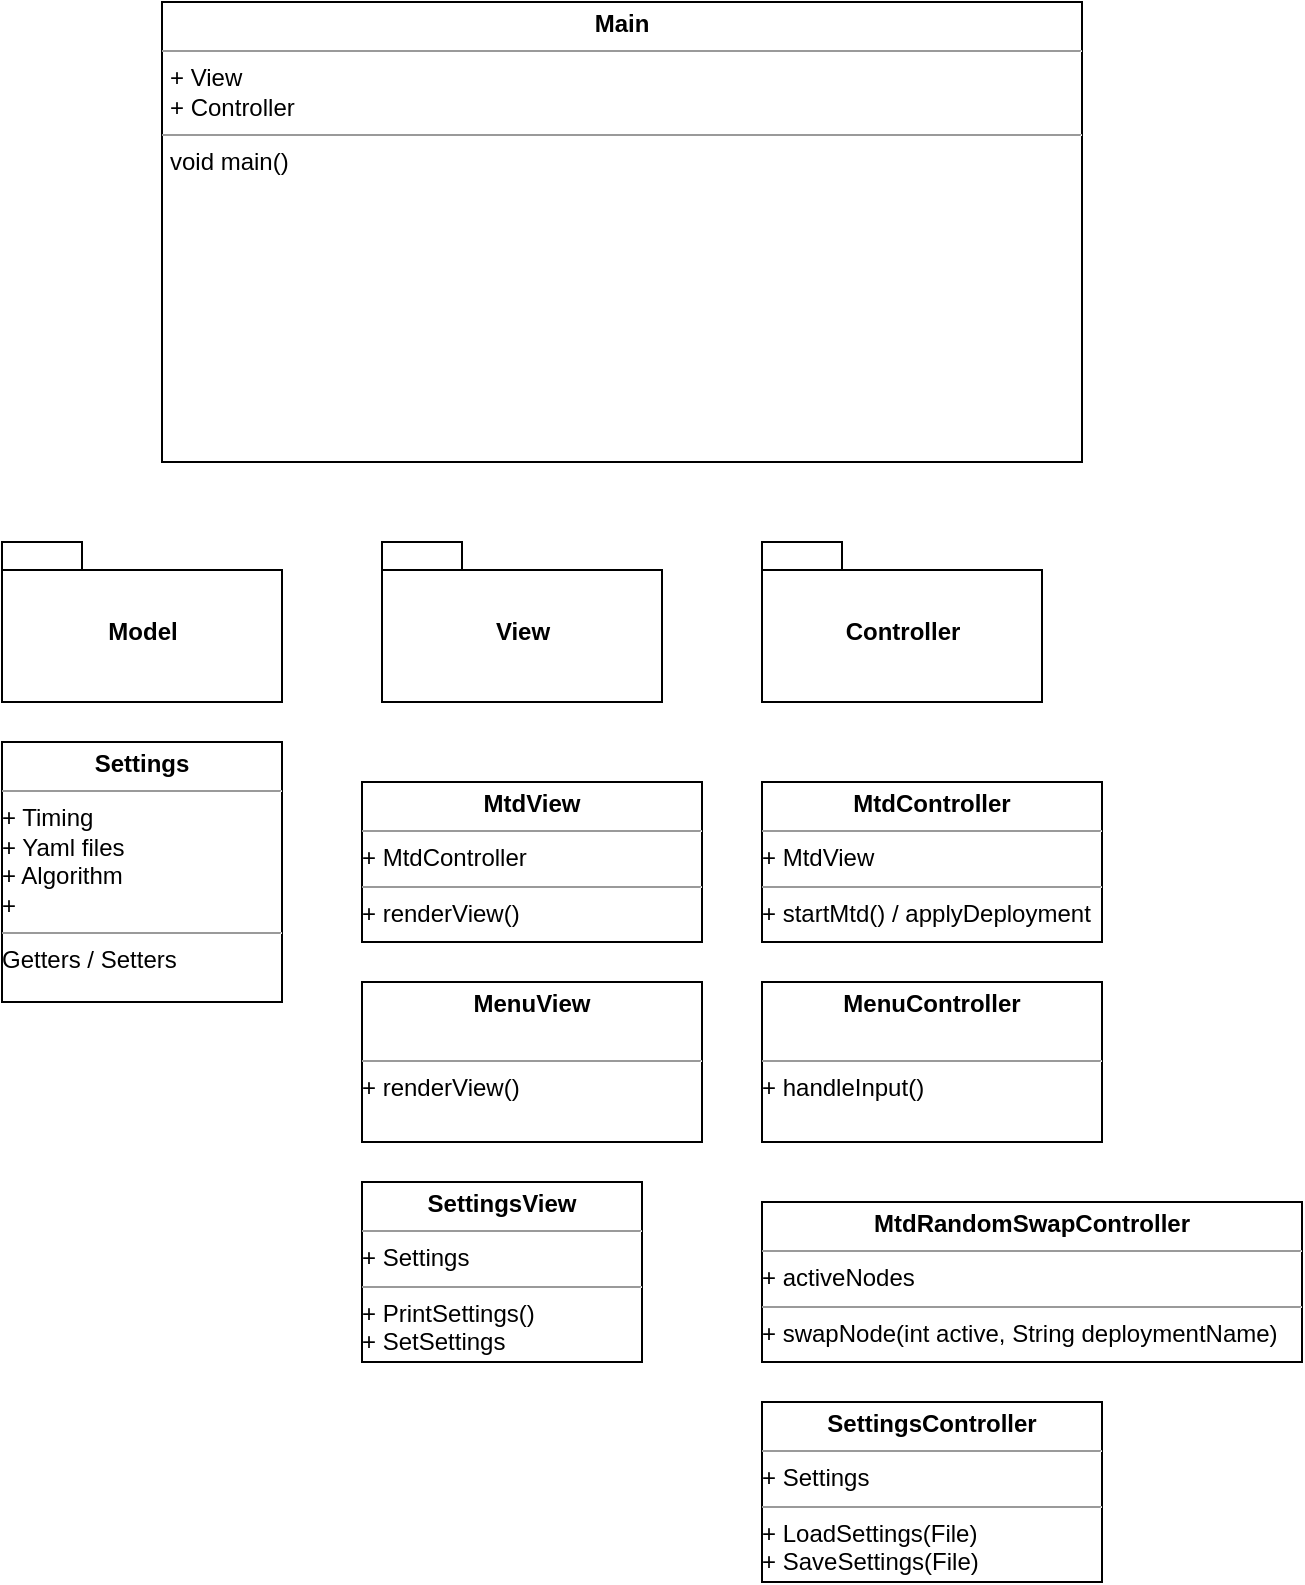 <mxfile version="17.1.0" type="device"><diagram id="wZAWWL7xO27aQqVeq8xo" name="Page-1"><mxGraphModel dx="1100" dy="754" grid="1" gridSize="10" guides="1" tooltips="1" connect="1" arrows="1" fold="1" page="1" pageScale="1" pageWidth="850" pageHeight="1100" math="0" shadow="0"><root><mxCell id="0"/><mxCell id="1" parent="0"/><mxCell id="9sYfhIdEYbPedL5oQCBq-1" value="&lt;p style=&quot;margin: 0px ; margin-top: 4px ; text-align: center&quot;&gt;&lt;b&gt;Main&lt;/b&gt;&lt;/p&gt;&lt;hr size=&quot;1&quot;&gt;&lt;p style=&quot;margin: 0px ; margin-left: 4px&quot;&gt;+ View&lt;/p&gt;&lt;p style=&quot;margin: 0px ; margin-left: 4px&quot;&gt;+ Controller&lt;br&gt;&lt;/p&gt;&lt;hr size=&quot;1&quot;&gt;&lt;p style=&quot;margin: 0px ; margin-left: 4px&quot;&gt;void main()&lt;br&gt;&lt;/p&gt;" style="verticalAlign=top;align=left;overflow=fill;fontSize=12;fontFamily=Helvetica;html=1;" vertex="1" parent="1"><mxGeometry x="130" y="50" width="460" height="230" as="geometry"/></mxCell><mxCell id="9sYfhIdEYbPedL5oQCBq-3" value="&lt;div&gt;Model&lt;/div&gt;" style="shape=folder;fontStyle=1;spacingTop=10;tabWidth=40;tabHeight=14;tabPosition=left;html=1;" vertex="1" parent="1"><mxGeometry x="50" y="320" width="140" height="80" as="geometry"/></mxCell><mxCell id="9sYfhIdEYbPedL5oQCBq-4" value="View" style="shape=folder;fontStyle=1;spacingTop=10;tabWidth=40;tabHeight=14;tabPosition=left;html=1;" vertex="1" parent="1"><mxGeometry x="240" y="320" width="140" height="80" as="geometry"/></mxCell><mxCell id="9sYfhIdEYbPedL5oQCBq-5" value="Controller" style="shape=folder;fontStyle=1;spacingTop=10;tabWidth=40;tabHeight=14;tabPosition=left;html=1;" vertex="1" parent="1"><mxGeometry x="430" y="320" width="140" height="80" as="geometry"/></mxCell><mxCell id="9sYfhIdEYbPedL5oQCBq-18" value="&lt;p style=&quot;margin: 0px ; margin-top: 4px ; text-align: center&quot;&gt;&lt;b&gt;MtdController&lt;/b&gt;&lt;/p&gt;&lt;hr size=&quot;1&quot;&gt;+ MtdView &lt;br&gt;&lt;hr size=&quot;1&quot;&gt;+ startMtd() / applyDeployment" style="verticalAlign=top;align=left;overflow=fill;fontSize=12;fontFamily=Helvetica;html=1;" vertex="1" parent="1"><mxGeometry x="430" y="440" width="170" height="80" as="geometry"/></mxCell><mxCell id="9sYfhIdEYbPedL5oQCBq-21" value="&lt;p style=&quot;margin: 0px ; margin-top: 4px ; text-align: center&quot;&gt;&lt;b&gt;MtdView&lt;/b&gt;&lt;/p&gt;&lt;hr size=&quot;1&quot;&gt;+ MtdController&lt;br&gt;&lt;hr size=&quot;1&quot;&gt;+ renderView()" style="verticalAlign=top;align=left;overflow=fill;fontSize=12;fontFamily=Helvetica;html=1;" vertex="1" parent="1"><mxGeometry x="230" y="440" width="170" height="80" as="geometry"/></mxCell><mxCell id="9sYfhIdEYbPedL5oQCBq-22" value="&lt;p style=&quot;margin: 0px ; margin-top: 4px ; text-align: center&quot;&gt;&lt;b&gt;MenuView&lt;/b&gt;&lt;br&gt;&lt;/p&gt;&lt;br&gt;&lt;hr size=&quot;1&quot;&gt;+ renderView()" style="verticalAlign=top;align=left;overflow=fill;fontSize=12;fontFamily=Helvetica;html=1;" vertex="1" parent="1"><mxGeometry x="230" y="540" width="170" height="80" as="geometry"/></mxCell><mxCell id="9sYfhIdEYbPedL5oQCBq-23" value="&lt;p style=&quot;margin: 0px ; margin-top: 4px ; text-align: center&quot;&gt;&lt;b&gt;MenuController&lt;/b&gt;&lt;br&gt;&lt;/p&gt;&lt;br&gt;&lt;hr size=&quot;1&quot;&gt;+ handleInput()" style="verticalAlign=top;align=left;overflow=fill;fontSize=12;fontFamily=Helvetica;html=1;" vertex="1" parent="1"><mxGeometry x="430" y="540" width="170" height="80" as="geometry"/></mxCell><mxCell id="9sYfhIdEYbPedL5oQCBq-24" value="&lt;p style=&quot;margin: 0px ; margin-top: 4px ; text-align: center&quot;&gt;&lt;b&gt;MtdRandomSwapController&lt;/b&gt;&lt;/p&gt;&lt;hr size=&quot;1&quot;&gt;&lt;div&gt;+ activeNodes&lt;br&gt;&lt;/div&gt;&lt;hr size=&quot;1&quot;&gt;+ swapNode(int active, String deploymentName)" style="verticalAlign=top;align=left;overflow=fill;fontSize=12;fontFamily=Helvetica;html=1;" vertex="1" parent="1"><mxGeometry x="430" y="650" width="270" height="80" as="geometry"/></mxCell><mxCell id="9sYfhIdEYbPedL5oQCBq-26" value="&lt;p style=&quot;margin: 0px ; margin-top: 4px ; text-align: center&quot;&gt;&lt;b&gt;SettingsController&lt;/b&gt;&lt;br&gt;&lt;/p&gt;&lt;hr size=&quot;1&quot;&gt;+ Settings&lt;br&gt;&lt;hr size=&quot;1&quot;&gt;+ LoadSettings(File)&lt;br&gt;+ SaveSettings(File)" style="verticalAlign=top;align=left;overflow=fill;fontSize=12;fontFamily=Helvetica;html=1;" vertex="1" parent="1"><mxGeometry x="430" y="750" width="170" height="90" as="geometry"/></mxCell><mxCell id="9sYfhIdEYbPedL5oQCBq-27" value="&lt;p style=&quot;margin: 0px ; margin-top: 4px ; text-align: center&quot;&gt;&lt;b&gt;Settings&lt;/b&gt;&lt;br&gt;&lt;/p&gt;&lt;hr size=&quot;1&quot;&gt;+ Timing&lt;br&gt;+ Yaml files&lt;br&gt;+ Algorithm&lt;br&gt;+ &lt;br&gt;&lt;hr size=&quot;1&quot;&gt;Getters / Setters" style="verticalAlign=top;align=left;overflow=fill;fontSize=12;fontFamily=Helvetica;html=1;" vertex="1" parent="1"><mxGeometry x="50" y="420" width="140" height="130" as="geometry"/></mxCell><mxCell id="9sYfhIdEYbPedL5oQCBq-28" value="&lt;p style=&quot;margin: 0px ; margin-top: 4px ; text-align: center&quot;&gt;&lt;b&gt;SettingsView&lt;/b&gt;&lt;br&gt;&lt;/p&gt;&lt;hr size=&quot;1&quot;&gt;+ Settings&lt;br&gt;&lt;hr size=&quot;1&quot;&gt;+ PrintSettings()&lt;br&gt;+ SetSettings" style="verticalAlign=top;align=left;overflow=fill;fontSize=12;fontFamily=Helvetica;html=1;" vertex="1" parent="1"><mxGeometry x="230" y="640" width="140" height="90" as="geometry"/></mxCell></root></mxGraphModel></diagram></mxfile>